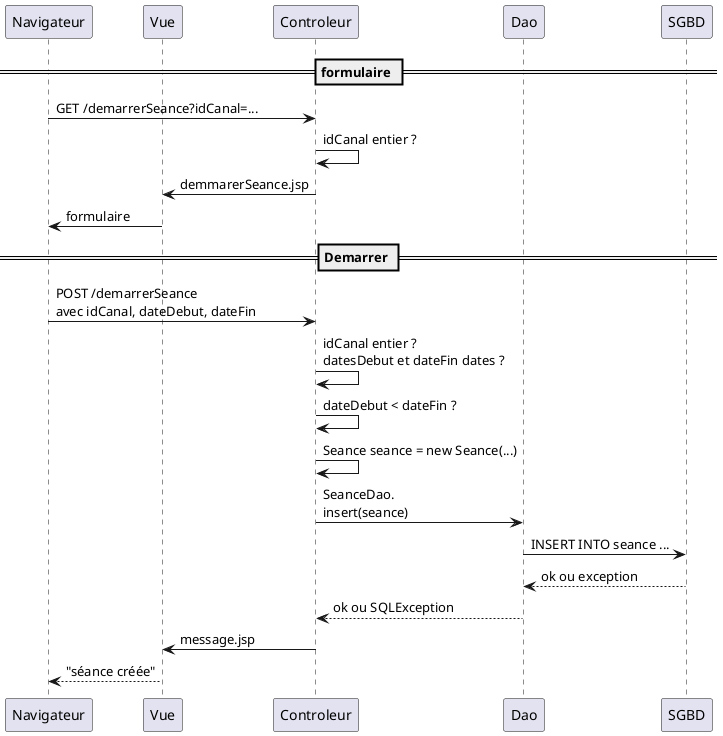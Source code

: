@startuml
participant Navigateur
participant Vue

== formulaire ==
Navigateur -> Controleur: GET /demarrerSeance?idCanal=...
Controleur -> Controleur: idCanal entier ?
Controleur -> Vue: demmarerSeance.jsp
Vue -> Navigateur: formulaire

== Demarrer ==
Navigateur -> Controleur: POST /demarrerSeance\navec idCanal, dateDebut, dateFin
Controleur -> Controleur: idCanal entier ?\ndatesDebut et dateFin dates ?
Controleur -> Controleur: dateDebut < dateFin ?
Controleur -> Controleur: Seance seance = new Seance(...)
Controleur -> Dao: SeanceDao.\ninsert(seance)
Dao -> SGBD: INSERT INTO seance ...
SGBD --> Dao: ok ou exception
Dao --> Controleur: ok ou SQLException
Controleur -> Vue: message.jsp
Vue --> Navigateur: "séance créée"
@enduml
